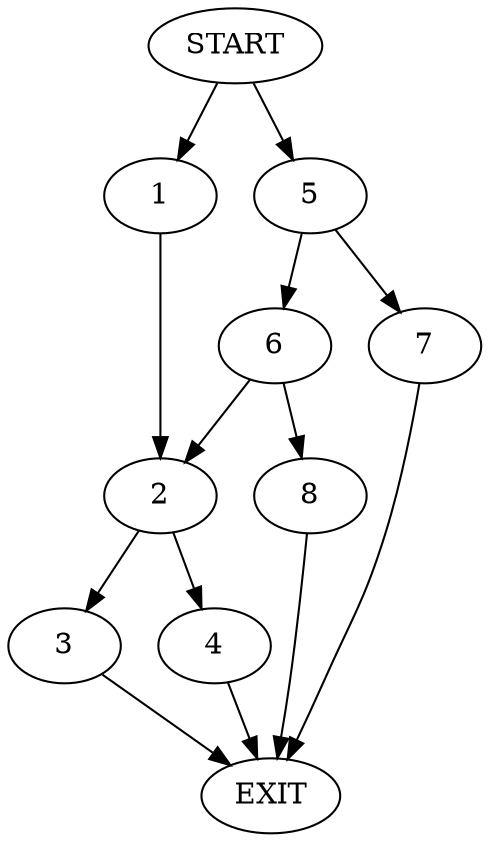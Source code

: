 digraph {
0 [label="START"]
9 [label="EXIT"]
0 -> 1
1 -> 2
2 -> 3
2 -> 4
0 -> 5
5 -> 6
5 -> 7
6 -> 2
6 -> 8
7 -> 9
8 -> 9
4 -> 9
3 -> 9
}
